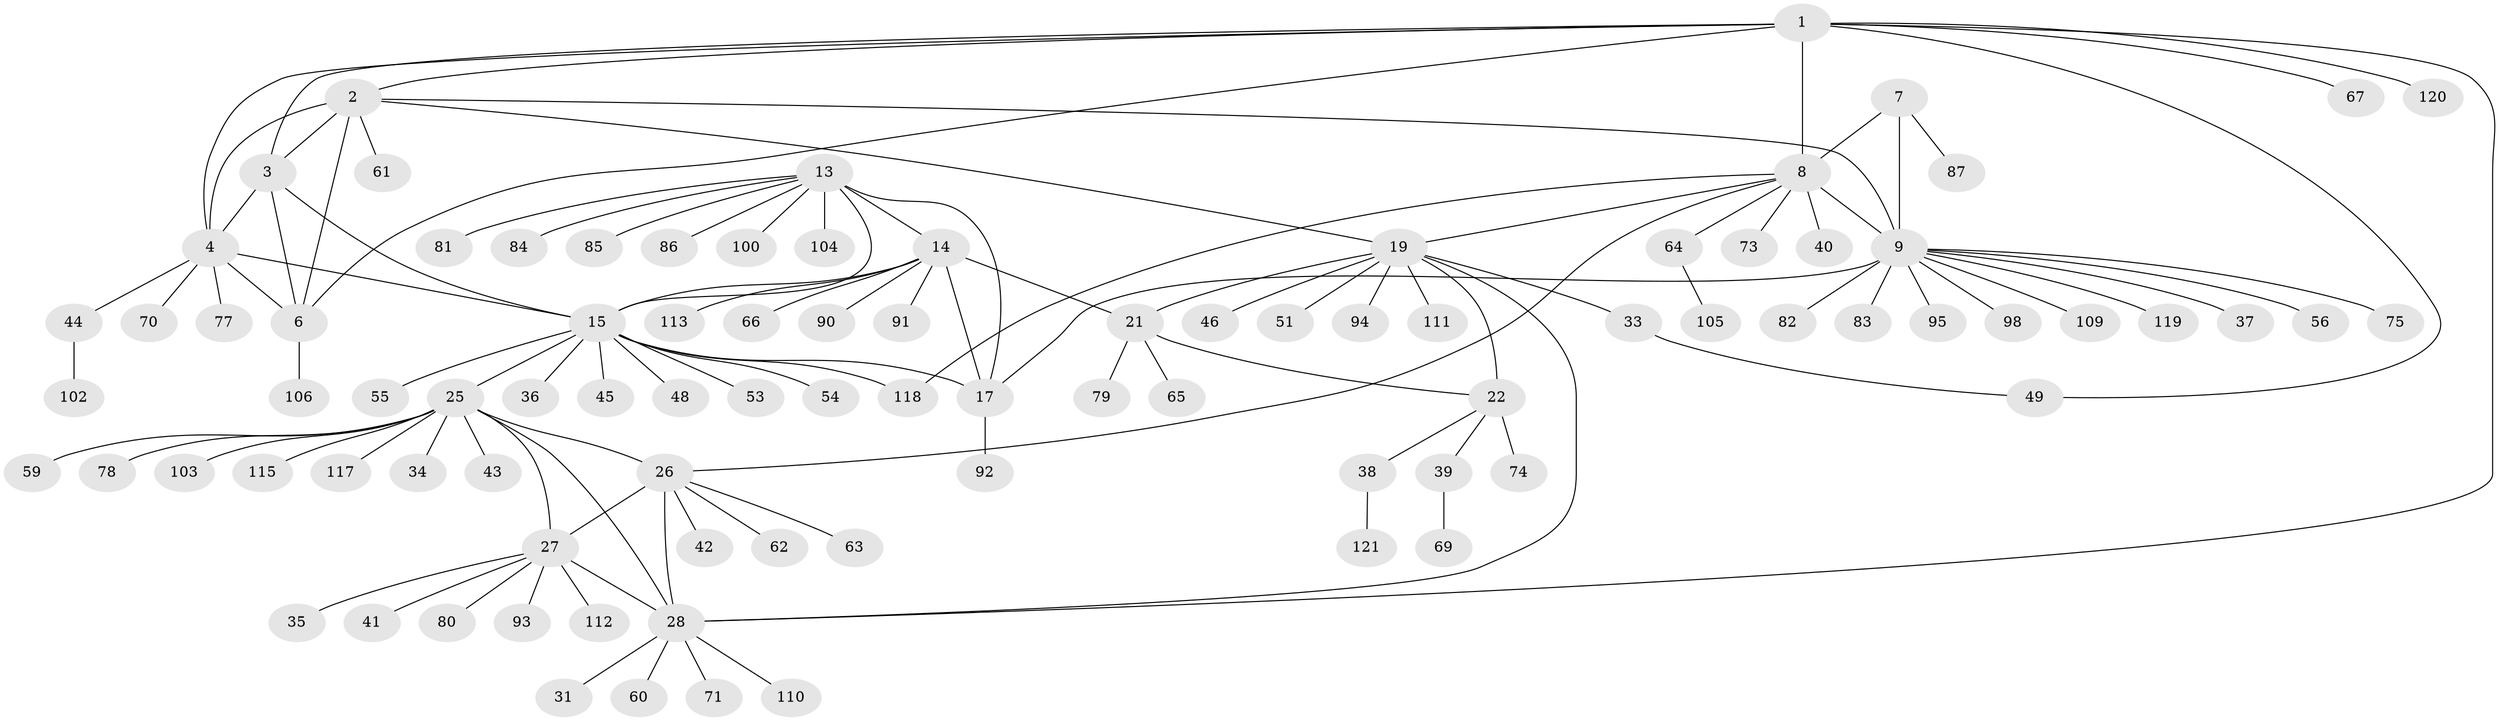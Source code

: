 // original degree distribution, {11: 0.03305785123966942, 8: 0.04132231404958678, 6: 0.06611570247933884, 7: 0.03305785123966942, 5: 0.008264462809917356, 10: 0.01652892561983471, 13: 0.008264462809917356, 9: 0.03305785123966942, 12: 0.008264462809917356, 1: 0.5785123966942148, 3: 0.01652892561983471, 2: 0.1487603305785124, 4: 0.008264462809917356}
// Generated by graph-tools (version 1.1) at 2025/11/02/27/25 16:11:34]
// undirected, 91 vertices, 114 edges
graph export_dot {
graph [start="1"]
  node [color=gray90,style=filled];
  1 [super="+76"];
  2 [super="+50"];
  3 [super="+72"];
  4 [super="+5"];
  6 [super="+32"];
  7 [super="+10"];
  8 [super="+11"];
  9 [super="+12"];
  13 [super="+52"];
  14 [super="+18"];
  15 [super="+16"];
  17 [super="+101"];
  19 [super="+20"];
  21 [super="+23"];
  22 [super="+24"];
  25 [super="+30"];
  26 [super="+47"];
  27 [super="+29"];
  28 [super="+96"];
  31;
  33 [super="+58"];
  34;
  35;
  36;
  37;
  38;
  39 [super="+116"];
  40;
  41;
  42;
  43;
  44 [super="+57"];
  45;
  46;
  48 [super="+68"];
  49;
  51;
  53;
  54 [super="+114"];
  55 [super="+99"];
  56 [super="+107"];
  59;
  60;
  61;
  62;
  63;
  64;
  65;
  66;
  67 [super="+88"];
  69;
  70 [super="+97"];
  71;
  73;
  74;
  75;
  77;
  78;
  79;
  80;
  81;
  82;
  83;
  84 [super="+89"];
  85;
  86;
  87;
  90 [super="+108"];
  91;
  92;
  93;
  94;
  95;
  98;
  100;
  102;
  103;
  104;
  105;
  106;
  109;
  110;
  111;
  112;
  113;
  115;
  117;
  118;
  119;
  120;
  121;
  1 -- 2;
  1 -- 3;
  1 -- 4 [weight=2];
  1 -- 6;
  1 -- 28;
  1 -- 49;
  1 -- 67;
  1 -- 120;
  1 -- 8 [weight=2];
  2 -- 3;
  2 -- 4 [weight=2];
  2 -- 6;
  2 -- 61;
  2 -- 19;
  2 -- 9;
  3 -- 4 [weight=2];
  3 -- 6;
  3 -- 15;
  4 -- 6 [weight=2];
  4 -- 44;
  4 -- 70;
  4 -- 77;
  4 -- 15;
  6 -- 106;
  7 -- 8 [weight=4];
  7 -- 9 [weight=4];
  7 -- 87;
  8 -- 9 [weight=4];
  8 -- 40;
  8 -- 64;
  8 -- 73;
  8 -- 19;
  8 -- 118;
  8 -- 26;
  9 -- 75;
  9 -- 95;
  9 -- 98;
  9 -- 37;
  9 -- 109;
  9 -- 17;
  9 -- 82;
  9 -- 83;
  9 -- 119;
  9 -- 56;
  13 -- 14 [weight=2];
  13 -- 15 [weight=2];
  13 -- 17;
  13 -- 85;
  13 -- 86;
  13 -- 100;
  13 -- 104;
  13 -- 81;
  13 -- 84;
  14 -- 15 [weight=4];
  14 -- 17 [weight=2];
  14 -- 90;
  14 -- 66;
  14 -- 113;
  14 -- 21;
  14 -- 91;
  15 -- 17 [weight=2];
  15 -- 36;
  15 -- 45;
  15 -- 53;
  15 -- 54;
  15 -- 25;
  15 -- 48;
  15 -- 118;
  15 -- 55;
  17 -- 92;
  19 -- 21 [weight=4];
  19 -- 22 [weight=4];
  19 -- 94;
  19 -- 33;
  19 -- 46;
  19 -- 111;
  19 -- 51;
  19 -- 28;
  21 -- 22 [weight=4];
  21 -- 79;
  21 -- 65;
  22 -- 39;
  22 -- 74;
  22 -- 38;
  25 -- 26 [weight=2];
  25 -- 27 [weight=4];
  25 -- 28 [weight=2];
  25 -- 117;
  25 -- 34;
  25 -- 103;
  25 -- 59;
  25 -- 43;
  25 -- 78;
  25 -- 115;
  26 -- 27 [weight=2];
  26 -- 28;
  26 -- 42;
  26 -- 62;
  26 -- 63;
  27 -- 28 [weight=2];
  27 -- 35;
  27 -- 80;
  27 -- 93;
  27 -- 112;
  27 -- 41;
  28 -- 31;
  28 -- 60;
  28 -- 71;
  28 -- 110;
  33 -- 49;
  38 -- 121;
  39 -- 69;
  44 -- 102;
  64 -- 105;
}
